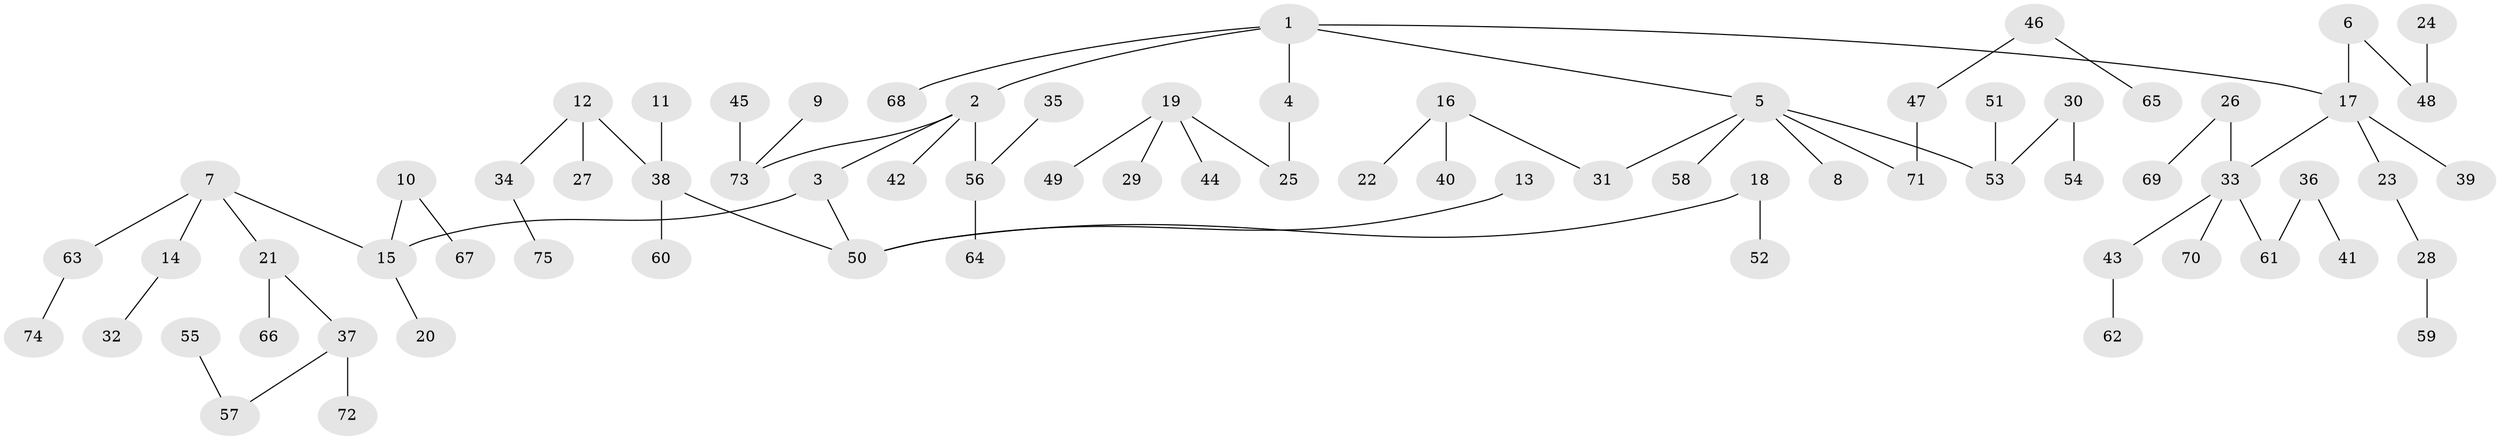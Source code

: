 // original degree distribution, {5: 0.04032258064516129, 3: 0.13709677419354838, 6: 0.024193548387096774, 2: 0.23387096774193547, 4: 0.06451612903225806, 1: 0.5}
// Generated by graph-tools (version 1.1) at 2025/37/03/04/25 23:37:28]
// undirected, 75 vertices, 74 edges
graph export_dot {
  node [color=gray90,style=filled];
  1;
  2;
  3;
  4;
  5;
  6;
  7;
  8;
  9;
  10;
  11;
  12;
  13;
  14;
  15;
  16;
  17;
  18;
  19;
  20;
  21;
  22;
  23;
  24;
  25;
  26;
  27;
  28;
  29;
  30;
  31;
  32;
  33;
  34;
  35;
  36;
  37;
  38;
  39;
  40;
  41;
  42;
  43;
  44;
  45;
  46;
  47;
  48;
  49;
  50;
  51;
  52;
  53;
  54;
  55;
  56;
  57;
  58;
  59;
  60;
  61;
  62;
  63;
  64;
  65;
  66;
  67;
  68;
  69;
  70;
  71;
  72;
  73;
  74;
  75;
  1 -- 2 [weight=1.0];
  1 -- 4 [weight=1.0];
  1 -- 5 [weight=1.0];
  1 -- 17 [weight=1.0];
  1 -- 68 [weight=1.0];
  2 -- 3 [weight=1.0];
  2 -- 42 [weight=1.0];
  2 -- 56 [weight=1.0];
  2 -- 73 [weight=1.0];
  3 -- 15 [weight=1.0];
  3 -- 50 [weight=1.0];
  4 -- 25 [weight=1.0];
  5 -- 8 [weight=1.0];
  5 -- 31 [weight=1.0];
  5 -- 53 [weight=1.0];
  5 -- 58 [weight=1.0];
  5 -- 71 [weight=1.0];
  6 -- 17 [weight=1.0];
  6 -- 48 [weight=1.0];
  7 -- 14 [weight=1.0];
  7 -- 15 [weight=1.0];
  7 -- 21 [weight=1.0];
  7 -- 63 [weight=1.0];
  9 -- 73 [weight=1.0];
  10 -- 15 [weight=1.0];
  10 -- 67 [weight=1.0];
  11 -- 38 [weight=1.0];
  12 -- 27 [weight=1.0];
  12 -- 34 [weight=1.0];
  12 -- 38 [weight=1.0];
  13 -- 50 [weight=1.0];
  14 -- 32 [weight=1.0];
  15 -- 20 [weight=1.0];
  16 -- 22 [weight=1.0];
  16 -- 31 [weight=1.0];
  16 -- 40 [weight=1.0];
  17 -- 23 [weight=1.0];
  17 -- 33 [weight=1.0];
  17 -- 39 [weight=1.0];
  18 -- 50 [weight=1.0];
  18 -- 52 [weight=1.0];
  19 -- 25 [weight=1.0];
  19 -- 29 [weight=1.0];
  19 -- 44 [weight=1.0];
  19 -- 49 [weight=1.0];
  21 -- 37 [weight=1.0];
  21 -- 66 [weight=1.0];
  23 -- 28 [weight=1.0];
  24 -- 48 [weight=1.0];
  26 -- 33 [weight=1.0];
  26 -- 69 [weight=1.0];
  28 -- 59 [weight=1.0];
  30 -- 53 [weight=1.0];
  30 -- 54 [weight=1.0];
  33 -- 43 [weight=1.0];
  33 -- 61 [weight=1.0];
  33 -- 70 [weight=1.0];
  34 -- 75 [weight=1.0];
  35 -- 56 [weight=1.0];
  36 -- 41 [weight=1.0];
  36 -- 61 [weight=1.0];
  37 -- 57 [weight=1.0];
  37 -- 72 [weight=1.0];
  38 -- 50 [weight=1.0];
  38 -- 60 [weight=1.0];
  43 -- 62 [weight=1.0];
  45 -- 73 [weight=1.0];
  46 -- 47 [weight=1.0];
  46 -- 65 [weight=1.0];
  47 -- 71 [weight=1.0];
  51 -- 53 [weight=1.0];
  55 -- 57 [weight=1.0];
  56 -- 64 [weight=1.0];
  63 -- 74 [weight=1.0];
}
